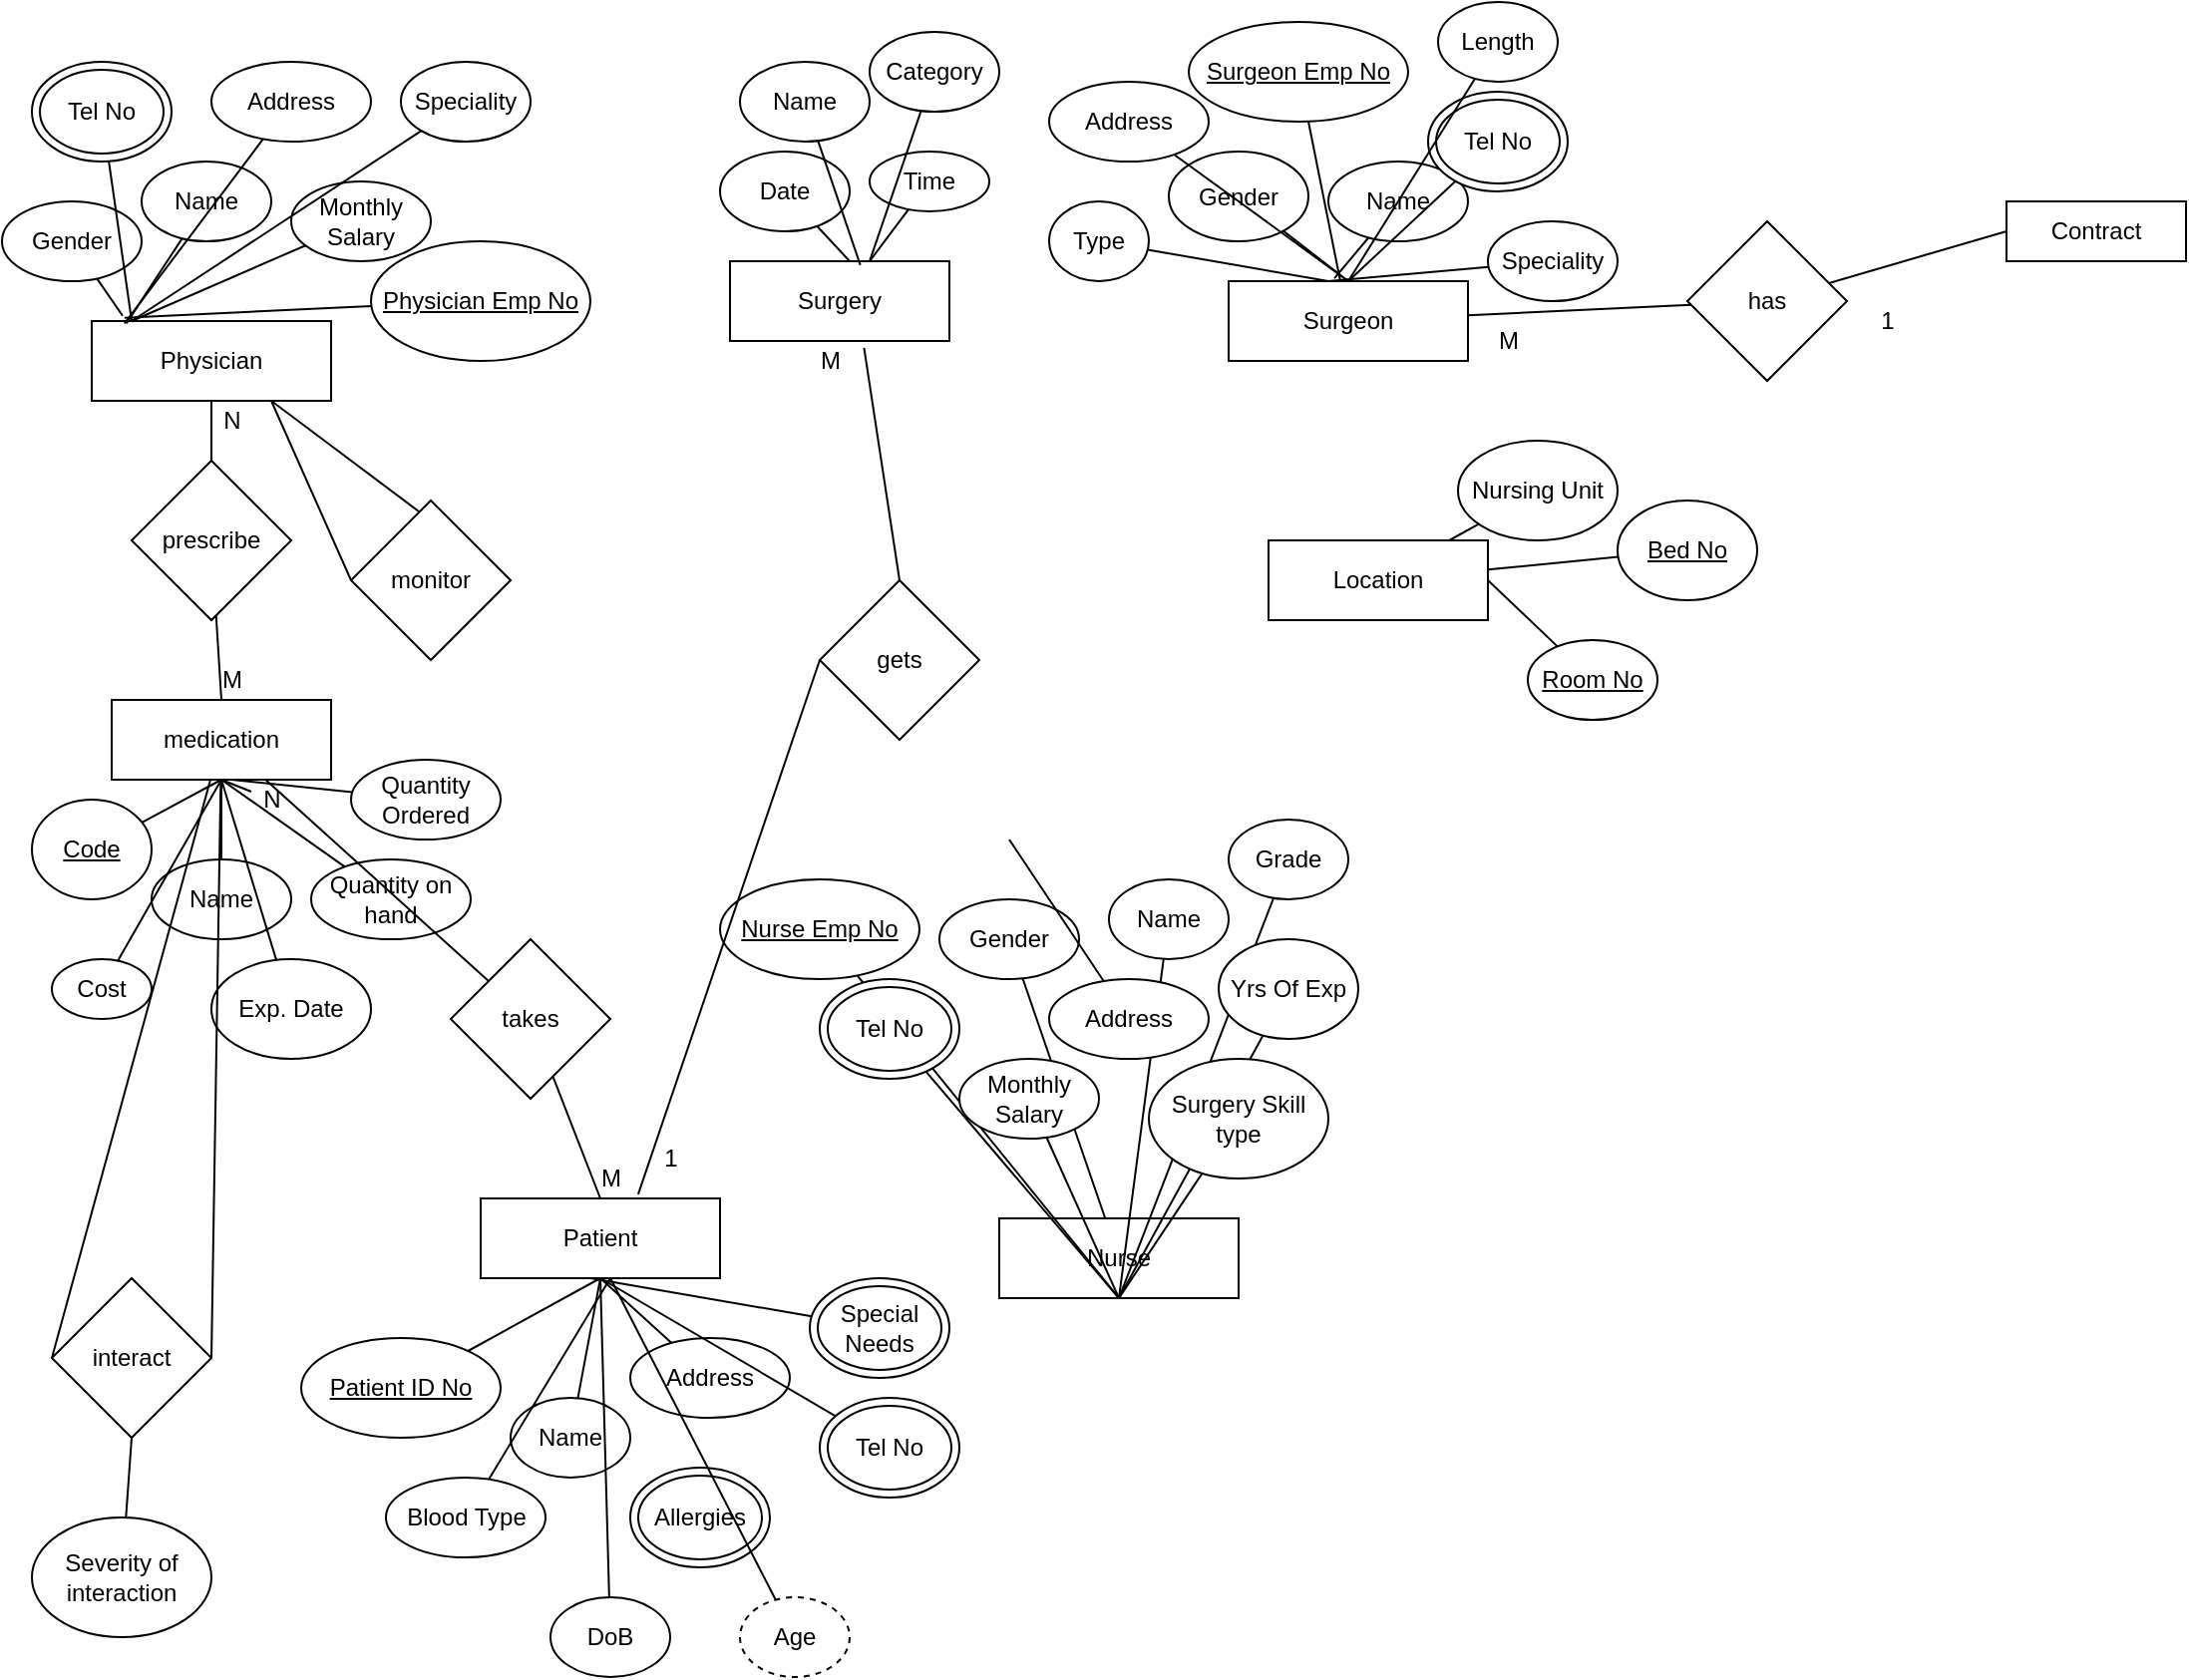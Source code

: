 <mxfile version="15.7.3" type="github">
  <diagram id="ZB2PkOVlPT2-zo93CzSN" name="Page-1">
    <mxGraphModel dx="792" dy="1586" grid="1" gridSize="10" guides="1" tooltips="1" connect="1" arrows="1" fold="1" page="1" pageScale="1" pageWidth="850" pageHeight="1100" math="0" shadow="0">
      <root>
        <mxCell id="0" />
        <mxCell id="1" parent="0" />
        <mxCell id="KcIeR8g20Xgpo551yg-J-1" value="Surgeon" style="rounded=0;whiteSpace=wrap;html=1;" vertex="1" parent="1">
          <mxGeometry x="630" y="100" width="120" height="40" as="geometry" />
        </mxCell>
        <mxCell id="KcIeR8g20Xgpo551yg-J-2" value="Physician" style="rounded=0;whiteSpace=wrap;html=1;" vertex="1" parent="1">
          <mxGeometry x="60" y="120" width="120" height="40" as="geometry" />
        </mxCell>
        <mxCell id="KcIeR8g20Xgpo551yg-J-3" value="Nurse" style="rounded=0;whiteSpace=wrap;html=1;" vertex="1" parent="1">
          <mxGeometry x="515" y="570" width="120" height="40" as="geometry" />
        </mxCell>
        <mxCell id="KcIeR8g20Xgpo551yg-J-4" value="medication" style="rounded=0;whiteSpace=wrap;html=1;" vertex="1" parent="1">
          <mxGeometry x="70" y="310" width="110" height="40" as="geometry" />
        </mxCell>
        <mxCell id="KcIeR8g20Xgpo551yg-J-5" value="Patient" style="rounded=0;whiteSpace=wrap;html=1;" vertex="1" parent="1">
          <mxGeometry x="255" y="560" width="120" height="40" as="geometry" />
        </mxCell>
        <mxCell id="KcIeR8g20Xgpo551yg-J-6" value="Location" style="rounded=0;whiteSpace=wrap;html=1;" vertex="1" parent="1">
          <mxGeometry x="650" y="230" width="110" height="40" as="geometry" />
        </mxCell>
        <mxCell id="KcIeR8g20Xgpo551yg-J-7" value="Surgery" style="rounded=0;whiteSpace=wrap;html=1;" vertex="1" parent="1">
          <mxGeometry x="380" y="90" width="110" height="40" as="geometry" />
        </mxCell>
        <mxCell id="KcIeR8g20Xgpo551yg-J-47" style="edgeStyle=none;rounded=0;orthogonalLoop=1;jettySize=auto;html=1;entryX=0.137;entryY=-0.041;entryDx=0;entryDy=0;entryPerimeter=0;endArrow=none;endFill=0;" edge="1" parent="1" source="KcIeR8g20Xgpo551yg-J-8" target="KcIeR8g20Xgpo551yg-J-2">
          <mxGeometry relative="1" as="geometry" />
        </mxCell>
        <mxCell id="KcIeR8g20Xgpo551yg-J-8" value="&lt;u&gt;Physician Emp No&lt;/u&gt;" style="ellipse;whiteSpace=wrap;html=1;" vertex="1" parent="1">
          <mxGeometry x="200" y="80" width="110" height="60" as="geometry" />
        </mxCell>
        <mxCell id="KcIeR8g20Xgpo551yg-J-44" style="edgeStyle=none;rounded=0;orthogonalLoop=1;jettySize=auto;html=1;entryX=0.145;entryY=0.03;entryDx=0;entryDy=0;entryPerimeter=0;endArrow=none;endFill=0;" edge="1" parent="1" source="KcIeR8g20Xgpo551yg-J-9" target="KcIeR8g20Xgpo551yg-J-2">
          <mxGeometry relative="1" as="geometry" />
        </mxCell>
        <mxCell id="KcIeR8g20Xgpo551yg-J-9" value="Name" style="ellipse;whiteSpace=wrap;html=1;" vertex="1" parent="1">
          <mxGeometry x="85" y="40" width="65" height="40" as="geometry" />
        </mxCell>
        <mxCell id="KcIeR8g20Xgpo551yg-J-42" style="rounded=0;orthogonalLoop=1;jettySize=auto;html=1;entryX=0.129;entryY=-0.065;entryDx=0;entryDy=0;entryPerimeter=0;endArrow=none;endFill=0;" edge="1" parent="1" source="KcIeR8g20Xgpo551yg-J-10" target="KcIeR8g20Xgpo551yg-J-2">
          <mxGeometry relative="1" as="geometry" />
        </mxCell>
        <mxCell id="KcIeR8g20Xgpo551yg-J-10" value="Gender" style="ellipse;whiteSpace=wrap;html=1;" vertex="1" parent="1">
          <mxGeometry x="15" y="60" width="70" height="40" as="geometry" />
        </mxCell>
        <mxCell id="KcIeR8g20Xgpo551yg-J-45" style="edgeStyle=none;rounded=0;orthogonalLoop=1;jettySize=auto;html=1;endArrow=none;endFill=0;" edge="1" parent="1" source="KcIeR8g20Xgpo551yg-J-11">
          <mxGeometry relative="1" as="geometry">
            <mxPoint x="80" y="120" as="targetPoint" />
          </mxGeometry>
        </mxCell>
        <mxCell id="KcIeR8g20Xgpo551yg-J-11" value="Monthly Salary" style="ellipse;whiteSpace=wrap;html=1;" vertex="1" parent="1">
          <mxGeometry x="160" y="50" width="70" height="40" as="geometry" />
        </mxCell>
        <mxCell id="KcIeR8g20Xgpo551yg-J-48" style="edgeStyle=none;rounded=0;orthogonalLoop=1;jettySize=auto;html=1;endArrow=none;endFill=0;" edge="1" parent="1" source="KcIeR8g20Xgpo551yg-J-12">
          <mxGeometry relative="1" as="geometry">
            <mxPoint x="80" y="120" as="targetPoint" />
          </mxGeometry>
        </mxCell>
        <mxCell id="KcIeR8g20Xgpo551yg-J-12" value="Speciality" style="ellipse;whiteSpace=wrap;html=1;" vertex="1" parent="1">
          <mxGeometry x="215" y="-10" width="65" height="40" as="geometry" />
        </mxCell>
        <mxCell id="KcIeR8g20Xgpo551yg-J-46" style="edgeStyle=none;rounded=0;orthogonalLoop=1;jettySize=auto;html=1;entryX=0.137;entryY=0.03;entryDx=0;entryDy=0;entryPerimeter=0;endArrow=none;endFill=0;" edge="1" parent="1" source="KcIeR8g20Xgpo551yg-J-13" target="KcIeR8g20Xgpo551yg-J-2">
          <mxGeometry relative="1" as="geometry" />
        </mxCell>
        <mxCell id="KcIeR8g20Xgpo551yg-J-13" value="Address" style="ellipse;whiteSpace=wrap;html=1;" vertex="1" parent="1">
          <mxGeometry x="120" y="-10" width="80" height="40" as="geometry" />
        </mxCell>
        <mxCell id="KcIeR8g20Xgpo551yg-J-43" style="edgeStyle=none;rounded=0;orthogonalLoop=1;jettySize=auto;html=1;entryX=0.167;entryY=0;entryDx=0;entryDy=0;entryPerimeter=0;endArrow=none;endFill=0;" edge="1" parent="1" source="KcIeR8g20Xgpo551yg-J-14" target="KcIeR8g20Xgpo551yg-J-2">
          <mxGeometry relative="1" as="geometry" />
        </mxCell>
        <mxCell id="KcIeR8g20Xgpo551yg-J-14" value="Tel No" style="ellipse;shape=doubleEllipse;whiteSpace=wrap;html=1;" vertex="1" parent="1">
          <mxGeometry x="30" y="-10" width="70" height="50" as="geometry" />
        </mxCell>
        <mxCell id="KcIeR8g20Xgpo551yg-J-67" style="edgeStyle=none;rounded=0;orthogonalLoop=1;jettySize=auto;html=1;entryX=0.5;entryY=1;entryDx=0;entryDy=0;endArrow=none;endFill=0;" edge="1" parent="1" source="KcIeR8g20Xgpo551yg-J-15" target="KcIeR8g20Xgpo551yg-J-3">
          <mxGeometry relative="1" as="geometry" />
        </mxCell>
        <mxCell id="KcIeR8g20Xgpo551yg-J-15" value="Name" style="ellipse;whiteSpace=wrap;html=1;" vertex="1" parent="1">
          <mxGeometry x="570" y="400" width="60" height="40" as="geometry" />
        </mxCell>
        <mxCell id="KcIeR8g20Xgpo551yg-J-51" style="edgeStyle=none;rounded=0;orthogonalLoop=1;jettySize=auto;html=1;entryX=0.442;entryY=-0.036;entryDx=0;entryDy=0;entryPerimeter=0;endArrow=none;endFill=0;" edge="1" parent="1" source="KcIeR8g20Xgpo551yg-J-16" target="KcIeR8g20Xgpo551yg-J-1">
          <mxGeometry relative="1" as="geometry" />
        </mxCell>
        <mxCell id="KcIeR8g20Xgpo551yg-J-16" value="Name" style="ellipse;whiteSpace=wrap;html=1;" vertex="1" parent="1">
          <mxGeometry x="680" y="40" width="70" height="40" as="geometry" />
        </mxCell>
        <mxCell id="KcIeR8g20Xgpo551yg-J-53" style="edgeStyle=none;rounded=0;orthogonalLoop=1;jettySize=auto;html=1;endArrow=none;endFill=0;" edge="1" parent="1" source="KcIeR8g20Xgpo551yg-J-17">
          <mxGeometry relative="1" as="geometry">
            <mxPoint x="690" y="100" as="targetPoint" />
          </mxGeometry>
        </mxCell>
        <mxCell id="KcIeR8g20Xgpo551yg-J-17" value="Gender" style="ellipse;whiteSpace=wrap;html=1;" vertex="1" parent="1">
          <mxGeometry x="600" y="35" width="70" height="45" as="geometry" />
        </mxCell>
        <mxCell id="KcIeR8g20Xgpo551yg-J-62" style="edgeStyle=none;rounded=0;orthogonalLoop=1;jettySize=auto;html=1;endArrow=none;endFill=0;" edge="1" parent="1" source="KcIeR8g20Xgpo551yg-J-18" target="KcIeR8g20Xgpo551yg-J-3">
          <mxGeometry relative="1" as="geometry" />
        </mxCell>
        <mxCell id="KcIeR8g20Xgpo551yg-J-18" value="Gender" style="ellipse;whiteSpace=wrap;html=1;" vertex="1" parent="1">
          <mxGeometry x="485" y="410" width="70" height="40" as="geometry" />
        </mxCell>
        <mxCell id="KcIeR8g20Xgpo551yg-J-49" style="edgeStyle=none;rounded=0;orthogonalLoop=1;jettySize=auto;html=1;endArrow=none;endFill=0;" edge="1" parent="1" source="KcIeR8g20Xgpo551yg-J-19" target="KcIeR8g20Xgpo551yg-J-1">
          <mxGeometry relative="1" as="geometry" />
        </mxCell>
        <mxCell id="KcIeR8g20Xgpo551yg-J-19" value="&lt;u&gt;Surgeon Emp No&lt;/u&gt;" style="ellipse;whiteSpace=wrap;html=1;" vertex="1" parent="1">
          <mxGeometry x="610" y="-30" width="110" height="50" as="geometry" />
        </mxCell>
        <mxCell id="KcIeR8g20Xgpo551yg-J-61" style="edgeStyle=none;rounded=0;orthogonalLoop=1;jettySize=auto;html=1;entryX=0.5;entryY=1;entryDx=0;entryDy=0;endArrow=none;endFill=0;" edge="1" parent="1" source="KcIeR8g20Xgpo551yg-J-20" target="KcIeR8g20Xgpo551yg-J-3">
          <mxGeometry relative="1" as="geometry" />
        </mxCell>
        <mxCell id="KcIeR8g20Xgpo551yg-J-20" value="&lt;u&gt;Nurse Emp No&lt;/u&gt;" style="ellipse;whiteSpace=wrap;html=1;" vertex="1" parent="1">
          <mxGeometry x="375" y="400" width="100" height="50" as="geometry" />
        </mxCell>
        <mxCell id="KcIeR8g20Xgpo551yg-J-55" style="edgeStyle=none;rounded=0;orthogonalLoop=1;jettySize=auto;html=1;endArrow=none;endFill=0;" edge="1" parent="1" source="KcIeR8g20Xgpo551yg-J-21">
          <mxGeometry relative="1" as="geometry">
            <mxPoint x="690" y="100" as="targetPoint" />
          </mxGeometry>
        </mxCell>
        <mxCell id="KcIeR8g20Xgpo551yg-J-21" value="Address" style="ellipse;whiteSpace=wrap;html=1;" vertex="1" parent="1">
          <mxGeometry x="540" width="80" height="40" as="geometry" />
        </mxCell>
        <mxCell id="KcIeR8g20Xgpo551yg-J-65" style="edgeStyle=none;rounded=0;orthogonalLoop=1;jettySize=auto;html=1;endArrow=none;endFill=0;" edge="1" parent="1" source="KcIeR8g20Xgpo551yg-J-22">
          <mxGeometry relative="1" as="geometry">
            <mxPoint x="520" y="380" as="targetPoint" />
          </mxGeometry>
        </mxCell>
        <mxCell id="KcIeR8g20Xgpo551yg-J-22" value="Address" style="ellipse;whiteSpace=wrap;html=1;" vertex="1" parent="1">
          <mxGeometry x="540" y="450" width="80" height="40" as="geometry" />
        </mxCell>
        <mxCell id="KcIeR8g20Xgpo551yg-J-56" style="edgeStyle=none;rounded=0;orthogonalLoop=1;jettySize=auto;html=1;endArrow=none;endFill=0;" edge="1" parent="1" source="KcIeR8g20Xgpo551yg-J-23">
          <mxGeometry relative="1" as="geometry">
            <mxPoint x="690" y="100" as="targetPoint" />
          </mxGeometry>
        </mxCell>
        <mxCell id="KcIeR8g20Xgpo551yg-J-23" value="Tel No" style="ellipse;shape=doubleEllipse;whiteSpace=wrap;html=1;" vertex="1" parent="1">
          <mxGeometry x="730" y="5" width="70" height="50" as="geometry" />
        </mxCell>
        <mxCell id="KcIeR8g20Xgpo551yg-J-63" style="edgeStyle=none;rounded=0;orthogonalLoop=1;jettySize=auto;html=1;entryX=0.5;entryY=1;entryDx=0;entryDy=0;endArrow=none;endFill=0;" edge="1" parent="1" source="KcIeR8g20Xgpo551yg-J-24" target="KcIeR8g20Xgpo551yg-J-3">
          <mxGeometry relative="1" as="geometry" />
        </mxCell>
        <mxCell id="KcIeR8g20Xgpo551yg-J-24" value="Tel No" style="ellipse;shape=doubleEllipse;whiteSpace=wrap;html=1;" vertex="1" parent="1">
          <mxGeometry x="425" y="450" width="70" height="50" as="geometry" />
        </mxCell>
        <mxCell id="KcIeR8g20Xgpo551yg-J-52" style="edgeStyle=none;rounded=0;orthogonalLoop=1;jettySize=auto;html=1;endArrow=none;endFill=0;" edge="1" parent="1" source="KcIeR8g20Xgpo551yg-J-25">
          <mxGeometry relative="1" as="geometry">
            <mxPoint x="680" y="100" as="targetPoint" />
          </mxGeometry>
        </mxCell>
        <mxCell id="KcIeR8g20Xgpo551yg-J-25" value="Speciality" style="ellipse;whiteSpace=wrap;html=1;" vertex="1" parent="1">
          <mxGeometry x="760" y="70" width="65" height="40" as="geometry" />
        </mxCell>
        <mxCell id="KcIeR8g20Xgpo551yg-J-54" style="edgeStyle=none;rounded=0;orthogonalLoop=1;jettySize=auto;html=1;endArrow=none;endFill=0;" edge="1" parent="1" source="KcIeR8g20Xgpo551yg-J-26">
          <mxGeometry relative="1" as="geometry">
            <mxPoint x="680" y="100" as="targetPoint" />
          </mxGeometry>
        </mxCell>
        <mxCell id="KcIeR8g20Xgpo551yg-J-26" value="Type" style="ellipse;whiteSpace=wrap;html=1;" vertex="1" parent="1">
          <mxGeometry x="540" y="60" width="50" height="40" as="geometry" />
        </mxCell>
        <mxCell id="KcIeR8g20Xgpo551yg-J-57" style="edgeStyle=none;rounded=0;orthogonalLoop=1;jettySize=auto;html=1;endArrow=none;endFill=0;" edge="1" parent="1" source="KcIeR8g20Xgpo551yg-J-27">
          <mxGeometry relative="1" as="geometry">
            <mxPoint x="690" y="100" as="targetPoint" />
          </mxGeometry>
        </mxCell>
        <mxCell id="KcIeR8g20Xgpo551yg-J-27" value="Length" style="ellipse;whiteSpace=wrap;html=1;" vertex="1" parent="1">
          <mxGeometry x="735" y="-40" width="60" height="40" as="geometry" />
        </mxCell>
        <mxCell id="KcIeR8g20Xgpo551yg-J-28" value="Contract" style="rounded=0;whiteSpace=wrap;html=1;" vertex="1" parent="1">
          <mxGeometry x="1020" y="60" width="90" height="30" as="geometry" />
        </mxCell>
        <mxCell id="KcIeR8g20Xgpo551yg-J-64" style="edgeStyle=none;rounded=0;orthogonalLoop=1;jettySize=auto;html=1;entryX=0.5;entryY=1;entryDx=0;entryDy=0;endArrow=none;endFill=0;" edge="1" parent="1" source="KcIeR8g20Xgpo551yg-J-29" target="KcIeR8g20Xgpo551yg-J-3">
          <mxGeometry relative="1" as="geometry" />
        </mxCell>
        <mxCell id="KcIeR8g20Xgpo551yg-J-29" value="Monthly Salary" style="ellipse;whiteSpace=wrap;html=1;" vertex="1" parent="1">
          <mxGeometry x="495" y="490" width="70" height="40" as="geometry" />
        </mxCell>
        <mxCell id="KcIeR8g20Xgpo551yg-J-70" style="edgeStyle=none;rounded=0;orthogonalLoop=1;jettySize=auto;html=1;entryX=0.5;entryY=1;entryDx=0;entryDy=0;endArrow=none;endFill=0;" edge="1" parent="1" source="KcIeR8g20Xgpo551yg-J-30" target="KcIeR8g20Xgpo551yg-J-3">
          <mxGeometry relative="1" as="geometry" />
        </mxCell>
        <mxCell id="KcIeR8g20Xgpo551yg-J-30" value="Grade" style="ellipse;whiteSpace=wrap;html=1;" vertex="1" parent="1">
          <mxGeometry x="630" y="370" width="60" height="40" as="geometry" />
        </mxCell>
        <mxCell id="KcIeR8g20Xgpo551yg-J-69" style="edgeStyle=none;rounded=0;orthogonalLoop=1;jettySize=auto;html=1;entryX=0.5;entryY=1;entryDx=0;entryDy=0;endArrow=none;endFill=0;" edge="1" parent="1" source="KcIeR8g20Xgpo551yg-J-31" target="KcIeR8g20Xgpo551yg-J-3">
          <mxGeometry relative="1" as="geometry" />
        </mxCell>
        <mxCell id="KcIeR8g20Xgpo551yg-J-31" value="Yrs Of Exp" style="ellipse;whiteSpace=wrap;html=1;" vertex="1" parent="1">
          <mxGeometry x="625" y="430" width="70" height="50" as="geometry" />
        </mxCell>
        <mxCell id="KcIeR8g20Xgpo551yg-J-66" style="edgeStyle=none;rounded=0;orthogonalLoop=1;jettySize=auto;html=1;entryX=0.5;entryY=1;entryDx=0;entryDy=0;endArrow=none;endFill=0;" edge="1" parent="1" source="KcIeR8g20Xgpo551yg-J-32" target="KcIeR8g20Xgpo551yg-J-3">
          <mxGeometry relative="1" as="geometry" />
        </mxCell>
        <mxCell id="KcIeR8g20Xgpo551yg-J-32" value="Surgery Skill type" style="ellipse;whiteSpace=wrap;html=1;" vertex="1" parent="1">
          <mxGeometry x="590" y="490" width="90" height="60" as="geometry" />
        </mxCell>
        <mxCell id="KcIeR8g20Xgpo551yg-J-59" style="edgeStyle=none;rounded=0;orthogonalLoop=1;jettySize=auto;html=1;endArrow=none;endFill=0;" edge="1" parent="1" source="KcIeR8g20Xgpo551yg-J-33" target="KcIeR8g20Xgpo551yg-J-6">
          <mxGeometry relative="1" as="geometry" />
        </mxCell>
        <mxCell id="KcIeR8g20Xgpo551yg-J-33" value="&lt;u&gt;Bed No&lt;/u&gt;" style="ellipse;whiteSpace=wrap;html=1;" vertex="1" parent="1">
          <mxGeometry x="825" y="210" width="70" height="50" as="geometry" />
        </mxCell>
        <mxCell id="KcIeR8g20Xgpo551yg-J-60" style="edgeStyle=none;rounded=0;orthogonalLoop=1;jettySize=auto;html=1;entryX=1;entryY=0.5;entryDx=0;entryDy=0;endArrow=none;endFill=0;" edge="1" parent="1" source="KcIeR8g20Xgpo551yg-J-34" target="KcIeR8g20Xgpo551yg-J-6">
          <mxGeometry relative="1" as="geometry" />
        </mxCell>
        <mxCell id="KcIeR8g20Xgpo551yg-J-34" value="&lt;u&gt;Room No&lt;/u&gt;" style="ellipse;whiteSpace=wrap;html=1;" vertex="1" parent="1">
          <mxGeometry x="780" y="280" width="65" height="40" as="geometry" />
        </mxCell>
        <mxCell id="KcIeR8g20Xgpo551yg-J-58" style="edgeStyle=none;rounded=0;orthogonalLoop=1;jettySize=auto;html=1;endArrow=none;endFill=0;" edge="1" parent="1" source="KcIeR8g20Xgpo551yg-J-35" target="KcIeR8g20Xgpo551yg-J-6">
          <mxGeometry relative="1" as="geometry" />
        </mxCell>
        <mxCell id="KcIeR8g20Xgpo551yg-J-35" value="Nursing Unit" style="ellipse;whiteSpace=wrap;html=1;" vertex="1" parent="1">
          <mxGeometry x="745" y="180" width="80" height="50" as="geometry" />
        </mxCell>
        <mxCell id="KcIeR8g20Xgpo551yg-J-71" style="edgeStyle=none;rounded=0;orthogonalLoop=1;jettySize=auto;html=1;entryX=0.5;entryY=1;entryDx=0;entryDy=0;endArrow=none;endFill=0;" edge="1" parent="1" source="KcIeR8g20Xgpo551yg-J-36" target="KcIeR8g20Xgpo551yg-J-4">
          <mxGeometry relative="1" as="geometry" />
        </mxCell>
        <mxCell id="KcIeR8g20Xgpo551yg-J-36" value="&lt;u&gt;Code&lt;/u&gt;" style="ellipse;whiteSpace=wrap;html=1;" vertex="1" parent="1">
          <mxGeometry x="30" y="360" width="60" height="50" as="geometry" />
        </mxCell>
        <mxCell id="KcIeR8g20Xgpo551yg-J-73" style="edgeStyle=none;rounded=0;orthogonalLoop=1;jettySize=auto;html=1;endArrow=none;endFill=0;" edge="1" parent="1" source="KcIeR8g20Xgpo551yg-J-37" target="KcIeR8g20Xgpo551yg-J-4">
          <mxGeometry relative="1" as="geometry" />
        </mxCell>
        <mxCell id="KcIeR8g20Xgpo551yg-J-37" value="Name" style="ellipse;whiteSpace=wrap;html=1;" vertex="1" parent="1">
          <mxGeometry x="90" y="390" width="70" height="40" as="geometry" />
        </mxCell>
        <mxCell id="KcIeR8g20Xgpo551yg-J-75" style="edgeStyle=none;rounded=0;orthogonalLoop=1;jettySize=auto;html=1;entryX=0.5;entryY=1;entryDx=0;entryDy=0;endArrow=none;endFill=0;" edge="1" parent="1" source="KcIeR8g20Xgpo551yg-J-38" target="KcIeR8g20Xgpo551yg-J-4">
          <mxGeometry relative="1" as="geometry" />
        </mxCell>
        <mxCell id="KcIeR8g20Xgpo551yg-J-38" value="Quantity on hand" style="ellipse;whiteSpace=wrap;html=1;" vertex="1" parent="1">
          <mxGeometry x="170" y="390" width="80" height="40" as="geometry" />
        </mxCell>
        <mxCell id="KcIeR8g20Xgpo551yg-J-76" style="edgeStyle=none;rounded=0;orthogonalLoop=1;jettySize=auto;html=1;entryX=0.5;entryY=1;entryDx=0;entryDy=0;endArrow=none;endFill=0;startArrow=none;" edge="1" parent="1" source="KcIeR8g20Xgpo551yg-J-121" target="KcIeR8g20Xgpo551yg-J-4">
          <mxGeometry relative="1" as="geometry" />
        </mxCell>
        <mxCell id="KcIeR8g20Xgpo551yg-J-39" value="Quantity Ordered" style="ellipse;whiteSpace=wrap;html=1;" vertex="1" parent="1">
          <mxGeometry x="190" y="340" width="75" height="40" as="geometry" />
        </mxCell>
        <mxCell id="KcIeR8g20Xgpo551yg-J-72" style="edgeStyle=none;rounded=0;orthogonalLoop=1;jettySize=auto;html=1;entryX=0.5;entryY=1;entryDx=0;entryDy=0;endArrow=none;endFill=0;" edge="1" parent="1" source="KcIeR8g20Xgpo551yg-J-40" target="KcIeR8g20Xgpo551yg-J-4">
          <mxGeometry relative="1" as="geometry" />
        </mxCell>
        <mxCell id="KcIeR8g20Xgpo551yg-J-40" value="Cost" style="ellipse;whiteSpace=wrap;html=1;" vertex="1" parent="1">
          <mxGeometry x="40" y="440" width="50" height="30" as="geometry" />
        </mxCell>
        <mxCell id="KcIeR8g20Xgpo551yg-J-74" style="edgeStyle=none;rounded=0;orthogonalLoop=1;jettySize=auto;html=1;entryX=0.5;entryY=1;entryDx=0;entryDy=0;endArrow=none;endFill=0;" edge="1" parent="1" source="KcIeR8g20Xgpo551yg-J-41" target="KcIeR8g20Xgpo551yg-J-4">
          <mxGeometry relative="1" as="geometry" />
        </mxCell>
        <mxCell id="KcIeR8g20Xgpo551yg-J-41" value="Exp. Date" style="ellipse;whiteSpace=wrap;html=1;" vertex="1" parent="1">
          <mxGeometry x="120" y="440" width="80" height="50" as="geometry" />
        </mxCell>
        <mxCell id="KcIeR8g20Xgpo551yg-J-83" style="edgeStyle=none;rounded=0;orthogonalLoop=1;jettySize=auto;html=1;endArrow=none;endFill=0;" edge="1" parent="1" source="KcIeR8g20Xgpo551yg-J-77">
          <mxGeometry relative="1" as="geometry">
            <mxPoint x="440" y="90" as="targetPoint" />
          </mxGeometry>
        </mxCell>
        <mxCell id="KcIeR8g20Xgpo551yg-J-77" value="Date" style="ellipse;whiteSpace=wrap;html=1;fontFamily=Helvetica;fontSize=12;fontColor=rgba(0, 0, 0, 1);align=center;strokeColor=rgba(0, 0, 0, 1);fillColor=rgba(255, 255, 255, 1);" vertex="1" parent="1">
          <mxGeometry x="375" y="35" width="65" height="40" as="geometry" />
        </mxCell>
        <mxCell id="KcIeR8g20Xgpo551yg-J-82" style="edgeStyle=none;rounded=0;orthogonalLoop=1;jettySize=auto;html=1;endArrow=none;endFill=0;" edge="1" parent="1" source="KcIeR8g20Xgpo551yg-J-78" target="KcIeR8g20Xgpo551yg-J-7">
          <mxGeometry relative="1" as="geometry" />
        </mxCell>
        <mxCell id="KcIeR8g20Xgpo551yg-J-78" value="Time" style="ellipse;whiteSpace=wrap;html=1;" vertex="1" parent="1">
          <mxGeometry x="450" y="35" width="60" height="30" as="geometry" />
        </mxCell>
        <mxCell id="KcIeR8g20Xgpo551yg-J-81" style="edgeStyle=none;rounded=0;orthogonalLoop=1;jettySize=auto;html=1;entryX=0.594;entryY=0.048;entryDx=0;entryDy=0;entryPerimeter=0;endArrow=none;endFill=0;" edge="1" parent="1" source="KcIeR8g20Xgpo551yg-J-79" target="KcIeR8g20Xgpo551yg-J-7">
          <mxGeometry relative="1" as="geometry" />
        </mxCell>
        <mxCell id="KcIeR8g20Xgpo551yg-J-79" value="Name" style="ellipse;whiteSpace=wrap;html=1;" vertex="1" parent="1">
          <mxGeometry x="385" y="-10" width="65" height="40" as="geometry" />
        </mxCell>
        <mxCell id="KcIeR8g20Xgpo551yg-J-84" style="edgeStyle=none;rounded=0;orthogonalLoop=1;jettySize=auto;html=1;endArrow=none;endFill=0;" edge="1" parent="1" source="KcIeR8g20Xgpo551yg-J-80">
          <mxGeometry relative="1" as="geometry">
            <mxPoint x="450" y="90" as="targetPoint" />
          </mxGeometry>
        </mxCell>
        <mxCell id="KcIeR8g20Xgpo551yg-J-80" value="Category" style="ellipse;whiteSpace=wrap;html=1;" vertex="1" parent="1">
          <mxGeometry x="450" y="-25" width="65" height="40" as="geometry" />
        </mxCell>
        <mxCell id="KcIeR8g20Xgpo551yg-J-88" style="edgeStyle=none;rounded=0;orthogonalLoop=1;jettySize=auto;html=1;entryX=0.5;entryY=1;entryDx=0;entryDy=0;endArrow=none;endFill=0;" edge="1" parent="1" source="KcIeR8g20Xgpo551yg-J-85" target="KcIeR8g20Xgpo551yg-J-5">
          <mxGeometry relative="1" as="geometry" />
        </mxCell>
        <mxCell id="KcIeR8g20Xgpo551yg-J-85" value="&lt;u&gt;Patient ID No&lt;/u&gt;" style="ellipse;whiteSpace=wrap;html=1;" vertex="1" parent="1">
          <mxGeometry x="165" y="630" width="100" height="50" as="geometry" />
        </mxCell>
        <mxCell id="KcIeR8g20Xgpo551yg-J-89" style="edgeStyle=none;rounded=0;orthogonalLoop=1;jettySize=auto;html=1;entryX=0.5;entryY=1;entryDx=0;entryDy=0;endArrow=none;endFill=0;" edge="1" parent="1" source="KcIeR8g20Xgpo551yg-J-86" target="KcIeR8g20Xgpo551yg-J-5">
          <mxGeometry relative="1" as="geometry" />
        </mxCell>
        <mxCell id="KcIeR8g20Xgpo551yg-J-86" value="Name" style="ellipse;whiteSpace=wrap;html=1;" vertex="1" parent="1">
          <mxGeometry x="270" y="660" width="60" height="40" as="geometry" />
        </mxCell>
        <mxCell id="KcIeR8g20Xgpo551yg-J-90" style="edgeStyle=none;rounded=0;orthogonalLoop=1;jettySize=auto;html=1;entryX=0.5;entryY=1;entryDx=0;entryDy=0;endArrow=none;endFill=0;" edge="1" parent="1" source="KcIeR8g20Xgpo551yg-J-87" target="KcIeR8g20Xgpo551yg-J-5">
          <mxGeometry relative="1" as="geometry" />
        </mxCell>
        <mxCell id="KcIeR8g20Xgpo551yg-J-87" value="Address" style="ellipse;whiteSpace=wrap;html=1;" vertex="1" parent="1">
          <mxGeometry x="330" y="630" width="80" height="40" as="geometry" />
        </mxCell>
        <mxCell id="KcIeR8g20Xgpo551yg-J-99" style="edgeStyle=none;rounded=0;orthogonalLoop=1;jettySize=auto;html=1;endArrow=none;endFill=0;" edge="1" parent="1" source="KcIeR8g20Xgpo551yg-J-92">
          <mxGeometry relative="1" as="geometry">
            <mxPoint x="320" y="600" as="targetPoint" />
          </mxGeometry>
        </mxCell>
        <mxCell id="KcIeR8g20Xgpo551yg-J-92" value="Blood Type" style="ellipse;whiteSpace=wrap;html=1;" vertex="1" parent="1">
          <mxGeometry x="207.5" y="700" width="80" height="40" as="geometry" />
        </mxCell>
        <mxCell id="KcIeR8g20Xgpo551yg-J-100" style="edgeStyle=none;rounded=0;orthogonalLoop=1;jettySize=auto;html=1;entryX=0.5;entryY=1;entryDx=0;entryDy=0;endArrow=none;endFill=0;" edge="1" parent="1" source="KcIeR8g20Xgpo551yg-J-93" target="KcIeR8g20Xgpo551yg-J-5">
          <mxGeometry relative="1" as="geometry" />
        </mxCell>
        <mxCell id="KcIeR8g20Xgpo551yg-J-93" value="DoB" style="ellipse;whiteSpace=wrap;html=1;" vertex="1" parent="1">
          <mxGeometry x="290" y="760" width="60" height="40" as="geometry" />
        </mxCell>
        <mxCell id="KcIeR8g20Xgpo551yg-J-98" style="edgeStyle=none;rounded=0;orthogonalLoop=1;jettySize=auto;html=1;entryX=0.5;entryY=1;entryDx=0;entryDy=0;endArrow=none;endFill=0;" edge="1" parent="1" source="KcIeR8g20Xgpo551yg-J-94" target="KcIeR8g20Xgpo551yg-J-5">
          <mxGeometry relative="1" as="geometry" />
        </mxCell>
        <mxCell id="KcIeR8g20Xgpo551yg-J-94" value="Tel No" style="ellipse;shape=doubleEllipse;whiteSpace=wrap;html=1;" vertex="1" parent="1">
          <mxGeometry x="425" y="660" width="70" height="50" as="geometry" />
        </mxCell>
        <mxCell id="KcIeR8g20Xgpo551yg-J-95" value="Allergies" style="ellipse;shape=doubleEllipse;whiteSpace=wrap;html=1;" vertex="1" parent="1">
          <mxGeometry x="330" y="695" width="70" height="50" as="geometry" />
        </mxCell>
        <mxCell id="KcIeR8g20Xgpo551yg-J-97" style="edgeStyle=none;rounded=0;orthogonalLoop=1;jettySize=auto;html=1;endArrow=none;endFill=0;" edge="1" parent="1" source="KcIeR8g20Xgpo551yg-J-96">
          <mxGeometry relative="1" as="geometry">
            <mxPoint x="320" y="600" as="targetPoint" />
          </mxGeometry>
        </mxCell>
        <mxCell id="KcIeR8g20Xgpo551yg-J-96" value="Age" style="ellipse;whiteSpace=wrap;html=1;dashed=1;" vertex="1" parent="1">
          <mxGeometry x="385" y="760" width="55" height="40" as="geometry" />
        </mxCell>
        <mxCell id="KcIeR8g20Xgpo551yg-J-103" style="edgeStyle=none;rounded=0;orthogonalLoop=1;jettySize=auto;html=1;endArrow=none;endFill=0;exitX=1;exitY=0.5;exitDx=0;exitDy=0;" edge="1" parent="1" source="KcIeR8g20Xgpo551yg-J-102" target="KcIeR8g20Xgpo551yg-J-4">
          <mxGeometry relative="1" as="geometry" />
        </mxCell>
        <mxCell id="KcIeR8g20Xgpo551yg-J-104" style="edgeStyle=none;rounded=0;orthogonalLoop=1;jettySize=auto;html=1;endArrow=none;endFill=0;exitX=0;exitY=0.5;exitDx=0;exitDy=0;" edge="1" parent="1" source="KcIeR8g20Xgpo551yg-J-102" target="KcIeR8g20Xgpo551yg-J-4">
          <mxGeometry relative="1" as="geometry" />
        </mxCell>
        <mxCell id="KcIeR8g20Xgpo551yg-J-102" value="interact" style="rhombus;whiteSpace=wrap;html=1;" vertex="1" parent="1">
          <mxGeometry x="40" y="600" width="80" height="80" as="geometry" />
        </mxCell>
        <mxCell id="KcIeR8g20Xgpo551yg-J-106" style="edgeStyle=none;rounded=0;orthogonalLoop=1;jettySize=auto;html=1;entryX=0.5;entryY=1;entryDx=0;entryDy=0;endArrow=none;endFill=0;" edge="1" parent="1" source="KcIeR8g20Xgpo551yg-J-105" target="KcIeR8g20Xgpo551yg-J-102">
          <mxGeometry relative="1" as="geometry" />
        </mxCell>
        <mxCell id="KcIeR8g20Xgpo551yg-J-105" value="Severity of interaction" style="ellipse;whiteSpace=wrap;html=1;" vertex="1" parent="1">
          <mxGeometry x="30" y="720" width="90" height="60" as="geometry" />
        </mxCell>
        <mxCell id="KcIeR8g20Xgpo551yg-J-108" style="edgeStyle=none;rounded=0;orthogonalLoop=1;jettySize=auto;html=1;entryX=0;entryY=0.5;entryDx=0;entryDy=0;endArrow=none;endFill=0;" edge="1" parent="1" source="KcIeR8g20Xgpo551yg-J-107" target="KcIeR8g20Xgpo551yg-J-28">
          <mxGeometry relative="1" as="geometry" />
        </mxCell>
        <mxCell id="KcIeR8g20Xgpo551yg-J-109" style="edgeStyle=none;rounded=0;orthogonalLoop=1;jettySize=auto;html=1;endArrow=none;endFill=0;" edge="1" parent="1" source="KcIeR8g20Xgpo551yg-J-107" target="KcIeR8g20Xgpo551yg-J-1">
          <mxGeometry relative="1" as="geometry" />
        </mxCell>
        <mxCell id="KcIeR8g20Xgpo551yg-J-107" value="has" style="rhombus;whiteSpace=wrap;html=1;" vertex="1" parent="1">
          <mxGeometry x="860" y="70" width="80" height="80" as="geometry" />
        </mxCell>
        <mxCell id="KcIeR8g20Xgpo551yg-J-110" value="M" style="text;html=1;align=center;verticalAlign=middle;resizable=0;points=[];autosize=1;strokeColor=none;fillColor=none;" vertex="1" parent="1">
          <mxGeometry x="755" y="120" width="30" height="20" as="geometry" />
        </mxCell>
        <mxCell id="KcIeR8g20Xgpo551yg-J-111" value="1" style="text;html=1;align=center;verticalAlign=middle;resizable=0;points=[];autosize=1;strokeColor=none;fillColor=none;" vertex="1" parent="1">
          <mxGeometry x="950" y="110" width="20" height="20" as="geometry" />
        </mxCell>
        <mxCell id="KcIeR8g20Xgpo551yg-J-113" style="edgeStyle=none;rounded=0;orthogonalLoop=1;jettySize=auto;html=1;entryX=0.5;entryY=0;entryDx=0;entryDy=0;endArrow=none;endFill=0;" edge="1" parent="1" source="KcIeR8g20Xgpo551yg-J-112" target="KcIeR8g20Xgpo551yg-J-4">
          <mxGeometry relative="1" as="geometry" />
        </mxCell>
        <mxCell id="KcIeR8g20Xgpo551yg-J-114" style="edgeStyle=none;rounded=0;orthogonalLoop=1;jettySize=auto;html=1;endArrow=none;endFill=0;" edge="1" parent="1" source="KcIeR8g20Xgpo551yg-J-112" target="KcIeR8g20Xgpo551yg-J-2">
          <mxGeometry relative="1" as="geometry" />
        </mxCell>
        <mxCell id="KcIeR8g20Xgpo551yg-J-112" value="prescribe" style="rhombus;whiteSpace=wrap;html=1;" vertex="1" parent="1">
          <mxGeometry x="80" y="190" width="80" height="80" as="geometry" />
        </mxCell>
        <mxCell id="KcIeR8g20Xgpo551yg-J-115" value="M" style="text;html=1;align=center;verticalAlign=middle;resizable=0;points=[];autosize=1;strokeColor=none;fillColor=none;" vertex="1" parent="1">
          <mxGeometry x="115" y="290" width="30" height="20" as="geometry" />
        </mxCell>
        <mxCell id="KcIeR8g20Xgpo551yg-J-116" value="N" style="text;html=1;align=center;verticalAlign=middle;resizable=0;points=[];autosize=1;strokeColor=none;fillColor=none;" vertex="1" parent="1">
          <mxGeometry x="120" y="160" width="20" height="20" as="geometry" />
        </mxCell>
        <mxCell id="KcIeR8g20Xgpo551yg-J-118" style="edgeStyle=none;rounded=0;orthogonalLoop=1;jettySize=auto;html=1;endArrow=none;endFill=0;" edge="1" parent="1" source="KcIeR8g20Xgpo551yg-J-117" target="KcIeR8g20Xgpo551yg-J-4">
          <mxGeometry relative="1" as="geometry" />
        </mxCell>
        <mxCell id="KcIeR8g20Xgpo551yg-J-119" style="edgeStyle=none;rounded=0;orthogonalLoop=1;jettySize=auto;html=1;entryX=0.5;entryY=0;entryDx=0;entryDy=0;endArrow=none;endFill=0;" edge="1" parent="1" source="KcIeR8g20Xgpo551yg-J-117" target="KcIeR8g20Xgpo551yg-J-5">
          <mxGeometry relative="1" as="geometry" />
        </mxCell>
        <mxCell id="KcIeR8g20Xgpo551yg-J-117" value="takes" style="rhombus;whiteSpace=wrap;html=1;" vertex="1" parent="1">
          <mxGeometry x="240" y="430" width="80" height="80" as="geometry" />
        </mxCell>
        <mxCell id="KcIeR8g20Xgpo551yg-J-120" value="M" style="text;html=1;align=center;verticalAlign=middle;resizable=0;points=[];autosize=1;strokeColor=none;fillColor=none;" vertex="1" parent="1">
          <mxGeometry x="305" y="540" width="30" height="20" as="geometry" />
        </mxCell>
        <mxCell id="KcIeR8g20Xgpo551yg-J-121" value="N" style="text;html=1;align=center;verticalAlign=middle;resizable=0;points=[];autosize=1;strokeColor=none;fillColor=none;" vertex="1" parent="1">
          <mxGeometry x="140" y="350" width="20" height="20" as="geometry" />
        </mxCell>
        <mxCell id="KcIeR8g20Xgpo551yg-J-122" value="" style="edgeStyle=none;rounded=0;orthogonalLoop=1;jettySize=auto;html=1;endArrow=none;endFill=0;" edge="1" parent="1" source="KcIeR8g20Xgpo551yg-J-39">
          <mxGeometry relative="1" as="geometry">
            <mxPoint x="190.618" y="356.384" as="sourcePoint" />
            <mxPoint x="130" y="350" as="targetPoint" />
          </mxGeometry>
        </mxCell>
        <mxCell id="KcIeR8g20Xgpo551yg-J-124" style="edgeStyle=none;rounded=0;orthogonalLoop=1;jettySize=auto;html=1;entryX=0.75;entryY=1;entryDx=0;entryDy=0;endArrow=none;endFill=0;exitX=0;exitY=0.5;exitDx=0;exitDy=0;" edge="1" parent="1" source="KcIeR8g20Xgpo551yg-J-123" target="KcIeR8g20Xgpo551yg-J-2">
          <mxGeometry relative="1" as="geometry" />
        </mxCell>
        <mxCell id="KcIeR8g20Xgpo551yg-J-125" style="edgeStyle=none;rounded=0;orthogonalLoop=1;jettySize=auto;html=1;entryX=0.75;entryY=1;entryDx=0;entryDy=0;endArrow=none;endFill=0;exitX=1;exitY=0.5;exitDx=0;exitDy=0;" edge="1" parent="1" source="KcIeR8g20Xgpo551yg-J-123" target="KcIeR8g20Xgpo551yg-J-2">
          <mxGeometry relative="1" as="geometry" />
        </mxCell>
        <mxCell id="KcIeR8g20Xgpo551yg-J-123" value="monitor" style="rhombus;whiteSpace=wrap;html=1;" vertex="1" parent="1">
          <mxGeometry x="190" y="210" width="80" height="80" as="geometry" />
        </mxCell>
        <mxCell id="KcIeR8g20Xgpo551yg-J-127" style="edgeStyle=none;rounded=0;orthogonalLoop=1;jettySize=auto;html=1;endArrow=none;endFill=0;" edge="1" parent="1" source="KcIeR8g20Xgpo551yg-J-126">
          <mxGeometry relative="1" as="geometry">
            <mxPoint x="310" y="600" as="targetPoint" />
          </mxGeometry>
        </mxCell>
        <mxCell id="KcIeR8g20Xgpo551yg-J-126" value="Special Needs" style="ellipse;shape=doubleEllipse;whiteSpace=wrap;html=1;" vertex="1" parent="1">
          <mxGeometry x="420" y="600" width="70" height="50" as="geometry" />
        </mxCell>
        <mxCell id="KcIeR8g20Xgpo551yg-J-129" style="edgeStyle=none;rounded=0;orthogonalLoop=1;jettySize=auto;html=1;entryX=0.611;entryY=1.086;entryDx=0;entryDy=0;endArrow=none;endFill=0;entryPerimeter=0;exitX=0.5;exitY=0;exitDx=0;exitDy=0;" edge="1" parent="1" source="KcIeR8g20Xgpo551yg-J-128" target="KcIeR8g20Xgpo551yg-J-7">
          <mxGeometry relative="1" as="geometry" />
        </mxCell>
        <mxCell id="KcIeR8g20Xgpo551yg-J-130" style="edgeStyle=none;rounded=0;orthogonalLoop=1;jettySize=auto;html=1;exitX=0;exitY=0.5;exitDx=0;exitDy=0;entryX=0.658;entryY=-0.051;entryDx=0;entryDy=0;entryPerimeter=0;endArrow=none;endFill=0;" edge="1" parent="1" source="KcIeR8g20Xgpo551yg-J-128" target="KcIeR8g20Xgpo551yg-J-5">
          <mxGeometry relative="1" as="geometry" />
        </mxCell>
        <mxCell id="KcIeR8g20Xgpo551yg-J-128" value="gets" style="rhombus;whiteSpace=wrap;html=1;" vertex="1" parent="1">
          <mxGeometry x="425" y="250" width="80" height="80" as="geometry" />
        </mxCell>
        <mxCell id="KcIeR8g20Xgpo551yg-J-131" value="M" style="text;html=1;align=center;verticalAlign=middle;resizable=0;points=[];autosize=1;strokeColor=none;fillColor=none;" vertex="1" parent="1">
          <mxGeometry x="415" y="130" width="30" height="20" as="geometry" />
        </mxCell>
        <mxCell id="KcIeR8g20Xgpo551yg-J-132" value="1" style="text;html=1;align=center;verticalAlign=middle;resizable=0;points=[];autosize=1;strokeColor=none;fillColor=none;" vertex="1" parent="1">
          <mxGeometry x="340" y="530" width="20" height="20" as="geometry" />
        </mxCell>
      </root>
    </mxGraphModel>
  </diagram>
</mxfile>
